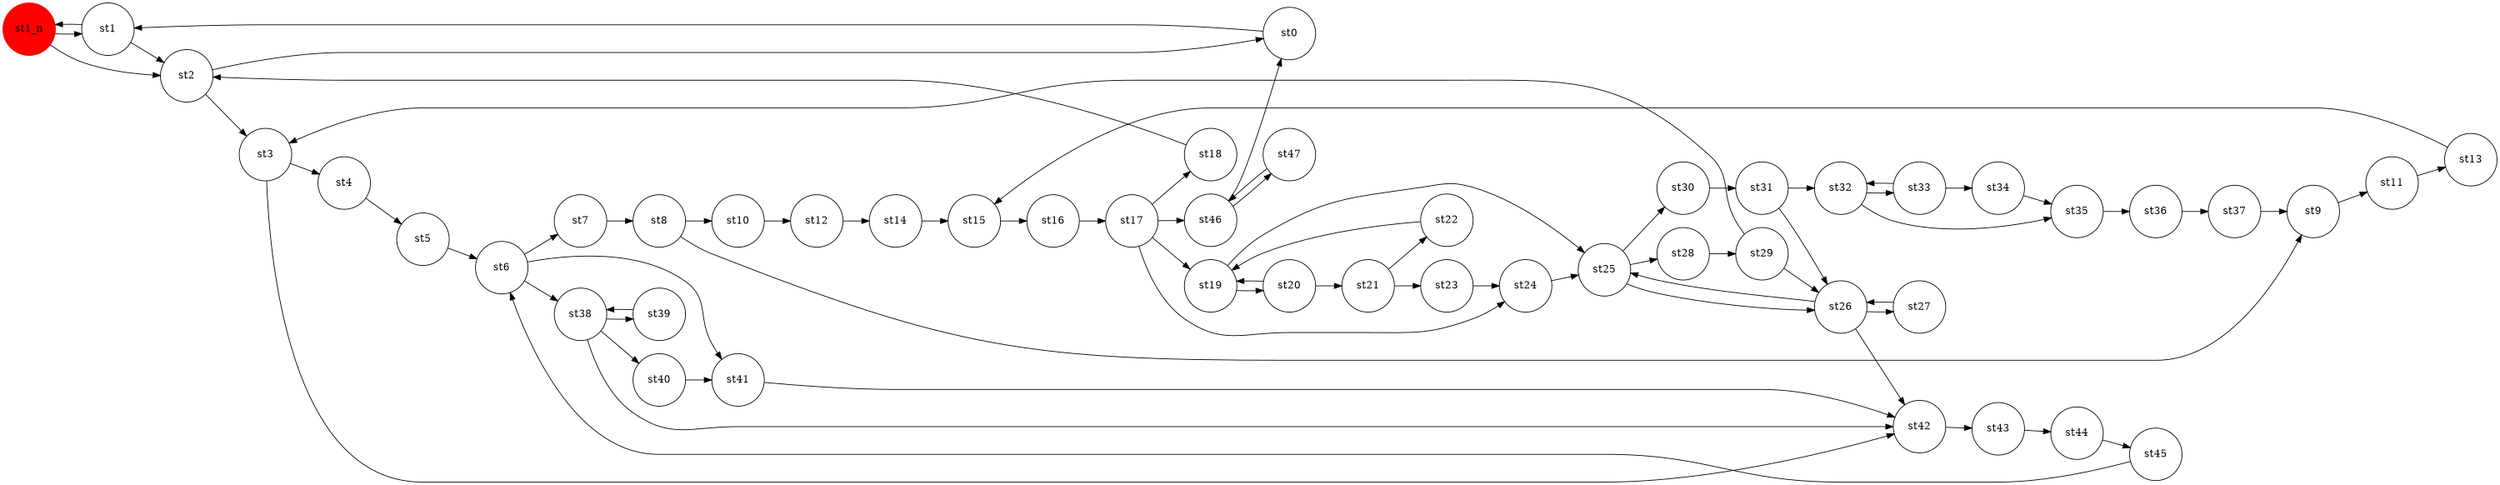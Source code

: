 #Total states is 0, including 0 states and 0 newstates
#Total transisions is 0, including 0 transistions and 0 new transitions
digraph finite_state_machine {
	rankdir=LR;
	size="20,20";
	resolution="300";
	overlap=false;

	node [shape = circle, fixedsize=true, width = 1, color = red, style = filled];
	st1_n;
 
	node [shape = circle, color = black, style = unfilled];
	st0;
 	st1;
 	st10;
 	st11;
 	st12;
 	st13;
 	st14;
 	st15;
 	st16;
 	st17;
 	st18;
 	st19;
 	st2;
 	st20;
 	st21;
 	st22;
 	st23;
 	st24;
 	st25;
 	st26;
 	st27;
 	st28;
 	st29;
 	st3;
 	st30;
 	st31;
 	st32;
 	st33;
 	st34;
 	st35;
 	st36;
 	st37;
 	st38;
 	st39;
 	st4;
 	st40;
 	st41;
 	st42;
 	st43;
 	st44;
 	st45;
 	st46;
 	st47;
 	st5;
 	st6;
 	st7;
 	st8;
 	st9;
 	st0 -> st1;
	st1 -> st1_n;
	st1 -> st2;
	st10 -> st12;
	st11 -> st13;
	st12 -> st14;
	st13 -> st15;
	st14 -> st15;
	st15 -> st16;
	st16 -> st17;
	st17 -> st18;
	st17 -> st19;
	st17 -> st24;
	st17 -> st46;
	st18 -> st2;
	st19 -> st20;
	st19 -> st25;
	st1_n -> st1;
	st1_n -> st2;
	st2 -> st0;
	st2 -> st3;
	st20 -> st19;
	st20 -> st21;
	st21 -> st22;
	st21 -> st23;
	st22 -> st19;
	st23 -> st24;
	st24 -> st25;
	st25 -> st26;
	st25 -> st28;
	st25 -> st30;
	st26 -> st25;
	st26 -> st27;
	st26 -> st42;
	st27 -> st26;
	st28 -> st29;
	st29 -> st26;
	st29 -> st3;
	st3 -> st4;
	st3 -> st42;
	st30 -> st31;
	st31 -> st26;
	st31 -> st32;
	st32 -> st33;
	st32 -> st35;
	st33 -> st32;
	st33 -> st34;
	st34 -> st35;
	st35 -> st36;
	st36 -> st37;
	st37 -> st9;
	st38 -> st39;
	st38 -> st40;
	st38 -> st42;
	st39 -> st38;
	st4 -> st5;
	st40 -> st41;
	st41 -> st42;
	st42 -> st43;
	st43 -> st44;
	st44 -> st45;
	st45 -> st6;
	st46 -> st0;
	st46 -> st47;
	st47 -> st46;
	st5 -> st6;
	st6 -> st38;
	st6 -> st41;
	st6 -> st7;
	st7 -> st8;
	st8 -> st10;
	st8 -> st9;
	st9 -> st11;
}
